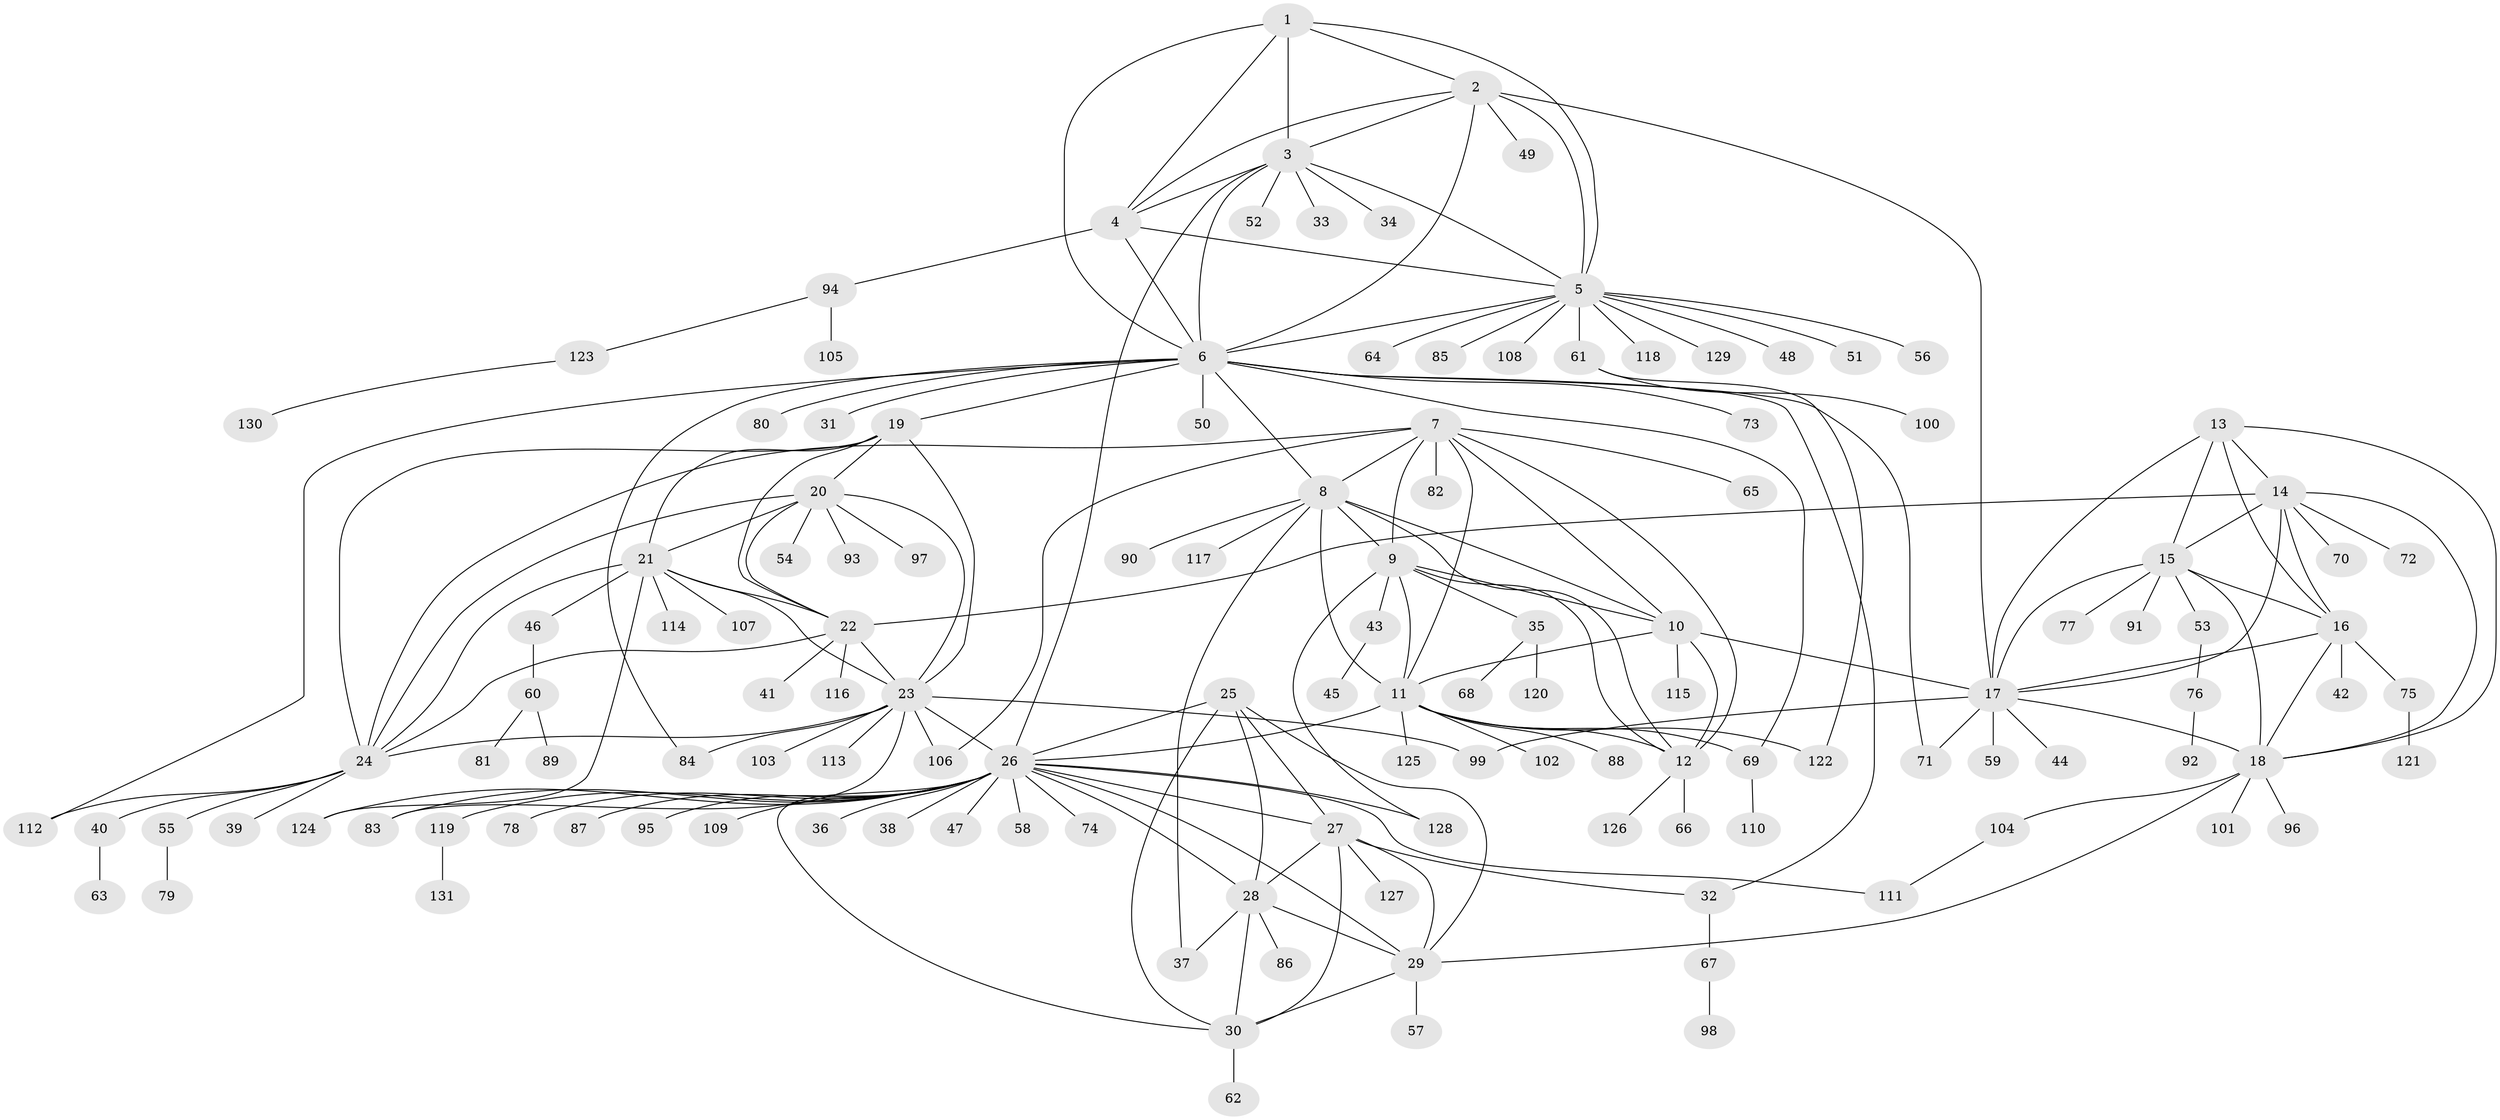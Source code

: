// coarse degree distribution, {4: 0.03296703296703297, 6: 0.02197802197802198, 8: 0.04395604395604396, 14: 0.01098901098901099, 15: 0.01098901098901099, 7: 0.03296703296703297, 11: 0.01098901098901099, 3: 0.03296703296703297, 10: 0.02197802197802198, 5: 0.02197802197802198, 9: 0.01098901098901099, 16: 0.01098901098901099, 1: 0.6043956043956044, 2: 0.13186813186813187}
// Generated by graph-tools (version 1.1) at 2025/19/03/04/25 18:19:42]
// undirected, 131 vertices, 199 edges
graph export_dot {
graph [start="1"]
  node [color=gray90,style=filled];
  1;
  2;
  3;
  4;
  5;
  6;
  7;
  8;
  9;
  10;
  11;
  12;
  13;
  14;
  15;
  16;
  17;
  18;
  19;
  20;
  21;
  22;
  23;
  24;
  25;
  26;
  27;
  28;
  29;
  30;
  31;
  32;
  33;
  34;
  35;
  36;
  37;
  38;
  39;
  40;
  41;
  42;
  43;
  44;
  45;
  46;
  47;
  48;
  49;
  50;
  51;
  52;
  53;
  54;
  55;
  56;
  57;
  58;
  59;
  60;
  61;
  62;
  63;
  64;
  65;
  66;
  67;
  68;
  69;
  70;
  71;
  72;
  73;
  74;
  75;
  76;
  77;
  78;
  79;
  80;
  81;
  82;
  83;
  84;
  85;
  86;
  87;
  88;
  89;
  90;
  91;
  92;
  93;
  94;
  95;
  96;
  97;
  98;
  99;
  100;
  101;
  102;
  103;
  104;
  105;
  106;
  107;
  108;
  109;
  110;
  111;
  112;
  113;
  114;
  115;
  116;
  117;
  118;
  119;
  120;
  121;
  122;
  123;
  124;
  125;
  126;
  127;
  128;
  129;
  130;
  131;
  1 -- 2;
  1 -- 3;
  1 -- 4;
  1 -- 5;
  1 -- 6;
  2 -- 3;
  2 -- 4;
  2 -- 5;
  2 -- 6;
  2 -- 17;
  2 -- 49;
  3 -- 4;
  3 -- 5;
  3 -- 6;
  3 -- 26;
  3 -- 33;
  3 -- 34;
  3 -- 52;
  4 -- 5;
  4 -- 6;
  4 -- 94;
  5 -- 6;
  5 -- 48;
  5 -- 51;
  5 -- 56;
  5 -- 61;
  5 -- 64;
  5 -- 85;
  5 -- 108;
  5 -- 118;
  5 -- 129;
  6 -- 8;
  6 -- 19;
  6 -- 31;
  6 -- 32;
  6 -- 50;
  6 -- 69;
  6 -- 71;
  6 -- 73;
  6 -- 80;
  6 -- 84;
  6 -- 112;
  7 -- 8;
  7 -- 9;
  7 -- 10;
  7 -- 11;
  7 -- 12;
  7 -- 24;
  7 -- 65;
  7 -- 82;
  7 -- 106;
  8 -- 9;
  8 -- 10;
  8 -- 11;
  8 -- 12;
  8 -- 37;
  8 -- 90;
  8 -- 117;
  9 -- 10;
  9 -- 11;
  9 -- 12;
  9 -- 35;
  9 -- 43;
  9 -- 128;
  10 -- 11;
  10 -- 12;
  10 -- 17;
  10 -- 115;
  11 -- 12;
  11 -- 26;
  11 -- 69;
  11 -- 88;
  11 -- 102;
  11 -- 122;
  11 -- 125;
  12 -- 66;
  12 -- 126;
  13 -- 14;
  13 -- 15;
  13 -- 16;
  13 -- 17;
  13 -- 18;
  14 -- 15;
  14 -- 16;
  14 -- 17;
  14 -- 18;
  14 -- 22;
  14 -- 70;
  14 -- 72;
  15 -- 16;
  15 -- 17;
  15 -- 18;
  15 -- 53;
  15 -- 77;
  15 -- 91;
  16 -- 17;
  16 -- 18;
  16 -- 42;
  16 -- 75;
  17 -- 18;
  17 -- 44;
  17 -- 59;
  17 -- 71;
  17 -- 99;
  18 -- 29;
  18 -- 96;
  18 -- 101;
  18 -- 104;
  19 -- 20;
  19 -- 21;
  19 -- 22;
  19 -- 23;
  19 -- 24;
  20 -- 21;
  20 -- 22;
  20 -- 23;
  20 -- 24;
  20 -- 54;
  20 -- 93;
  20 -- 97;
  21 -- 22;
  21 -- 23;
  21 -- 24;
  21 -- 46;
  21 -- 107;
  21 -- 114;
  21 -- 124;
  22 -- 23;
  22 -- 24;
  22 -- 41;
  22 -- 116;
  23 -- 24;
  23 -- 26;
  23 -- 83;
  23 -- 84;
  23 -- 99;
  23 -- 103;
  23 -- 106;
  23 -- 113;
  24 -- 39;
  24 -- 40;
  24 -- 55;
  24 -- 112;
  25 -- 26;
  25 -- 27;
  25 -- 28;
  25 -- 29;
  25 -- 30;
  26 -- 27;
  26 -- 28;
  26 -- 29;
  26 -- 30;
  26 -- 36;
  26 -- 38;
  26 -- 47;
  26 -- 58;
  26 -- 74;
  26 -- 78;
  26 -- 83;
  26 -- 87;
  26 -- 95;
  26 -- 109;
  26 -- 111;
  26 -- 119;
  26 -- 124;
  26 -- 128;
  27 -- 28;
  27 -- 29;
  27 -- 30;
  27 -- 32;
  27 -- 127;
  28 -- 29;
  28 -- 30;
  28 -- 37;
  28 -- 86;
  29 -- 30;
  29 -- 57;
  30 -- 62;
  32 -- 67;
  35 -- 68;
  35 -- 120;
  40 -- 63;
  43 -- 45;
  46 -- 60;
  53 -- 76;
  55 -- 79;
  60 -- 81;
  60 -- 89;
  61 -- 100;
  61 -- 122;
  67 -- 98;
  69 -- 110;
  75 -- 121;
  76 -- 92;
  94 -- 105;
  94 -- 123;
  104 -- 111;
  119 -- 131;
  123 -- 130;
}
